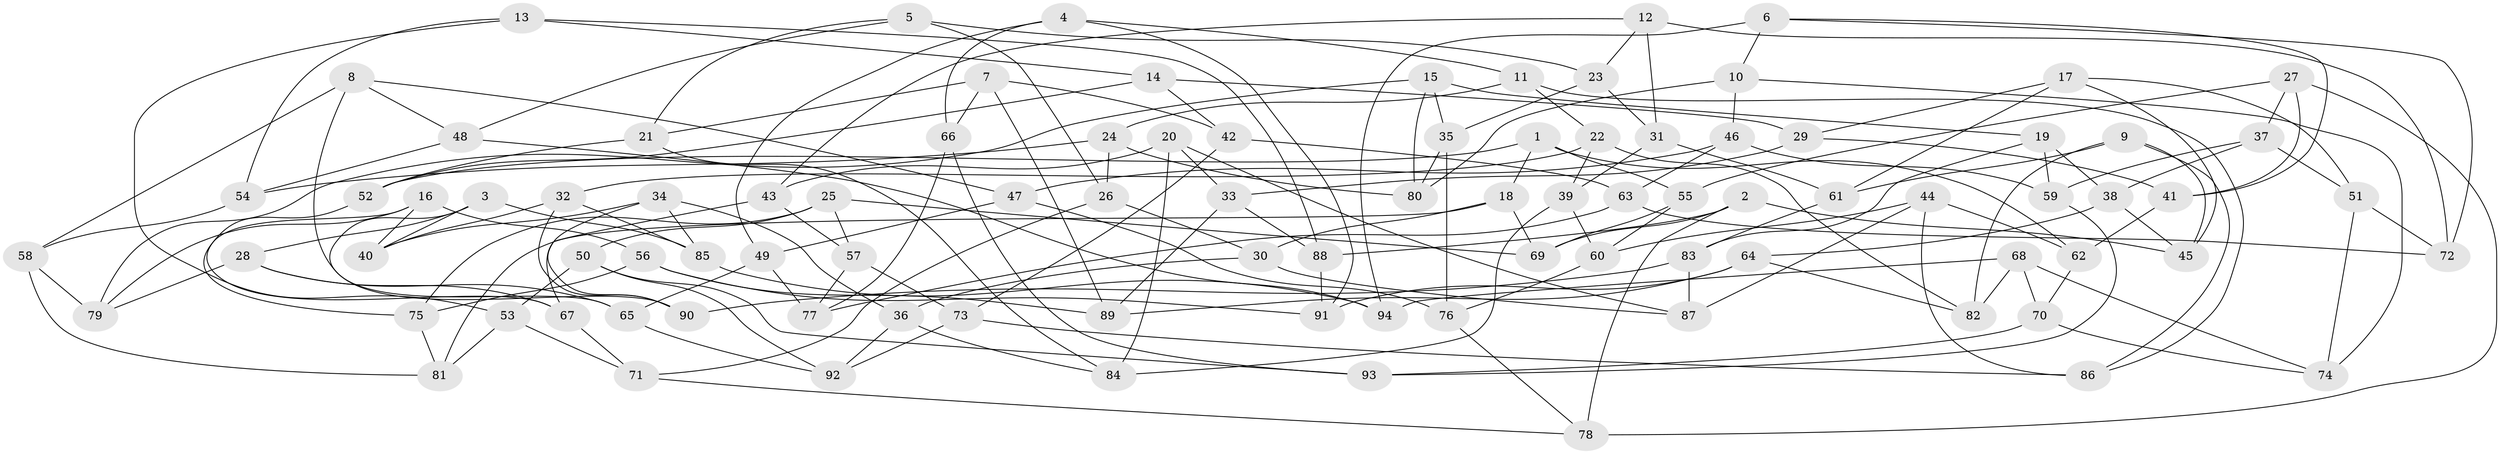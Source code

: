 // coarse degree distribution, {6: 0.38596491228070173, 4: 0.2982456140350877, 5: 0.2631578947368421, 3: 0.05263157894736842}
// Generated by graph-tools (version 1.1) at 2025/42/03/06/25 10:42:23]
// undirected, 94 vertices, 188 edges
graph export_dot {
graph [start="1"]
  node [color=gray90,style=filled];
  1;
  2;
  3;
  4;
  5;
  6;
  7;
  8;
  9;
  10;
  11;
  12;
  13;
  14;
  15;
  16;
  17;
  18;
  19;
  20;
  21;
  22;
  23;
  24;
  25;
  26;
  27;
  28;
  29;
  30;
  31;
  32;
  33;
  34;
  35;
  36;
  37;
  38;
  39;
  40;
  41;
  42;
  43;
  44;
  45;
  46;
  47;
  48;
  49;
  50;
  51;
  52;
  53;
  54;
  55;
  56;
  57;
  58;
  59;
  60;
  61;
  62;
  63;
  64;
  65;
  66;
  67;
  68;
  69;
  70;
  71;
  72;
  73;
  74;
  75;
  76;
  77;
  78;
  79;
  80;
  81;
  82;
  83;
  84;
  85;
  86;
  87;
  88;
  89;
  90;
  91;
  92;
  93;
  94;
  1 -- 18;
  1 -- 52;
  1 -- 62;
  1 -- 55;
  2 -- 78;
  2 -- 69;
  2 -- 45;
  2 -- 88;
  3 -- 65;
  3 -- 28;
  3 -- 85;
  3 -- 40;
  4 -- 66;
  4 -- 91;
  4 -- 11;
  4 -- 49;
  5 -- 21;
  5 -- 48;
  5 -- 26;
  5 -- 23;
  6 -- 10;
  6 -- 94;
  6 -- 72;
  6 -- 41;
  7 -- 66;
  7 -- 89;
  7 -- 42;
  7 -- 21;
  8 -- 90;
  8 -- 47;
  8 -- 48;
  8 -- 58;
  9 -- 82;
  9 -- 61;
  9 -- 86;
  9 -- 45;
  10 -- 80;
  10 -- 74;
  10 -- 46;
  11 -- 86;
  11 -- 22;
  11 -- 24;
  12 -- 23;
  12 -- 43;
  12 -- 31;
  12 -- 72;
  13 -- 54;
  13 -- 14;
  13 -- 53;
  13 -- 88;
  14 -- 42;
  14 -- 52;
  14 -- 29;
  15 -- 35;
  15 -- 19;
  15 -- 79;
  15 -- 80;
  16 -- 75;
  16 -- 56;
  16 -- 79;
  16 -- 40;
  17 -- 51;
  17 -- 61;
  17 -- 45;
  17 -- 29;
  18 -- 81;
  18 -- 69;
  18 -- 30;
  19 -- 38;
  19 -- 59;
  19 -- 83;
  20 -- 43;
  20 -- 87;
  20 -- 84;
  20 -- 33;
  21 -- 52;
  21 -- 84;
  22 -- 82;
  22 -- 39;
  22 -- 32;
  23 -- 35;
  23 -- 31;
  24 -- 80;
  24 -- 26;
  24 -- 54;
  25 -- 57;
  25 -- 69;
  25 -- 50;
  25 -- 75;
  26 -- 71;
  26 -- 30;
  27 -- 55;
  27 -- 78;
  27 -- 37;
  27 -- 41;
  28 -- 79;
  28 -- 67;
  28 -- 65;
  29 -- 33;
  29 -- 41;
  30 -- 36;
  30 -- 87;
  31 -- 61;
  31 -- 39;
  32 -- 90;
  32 -- 40;
  32 -- 85;
  33 -- 88;
  33 -- 89;
  34 -- 40;
  34 -- 85;
  34 -- 90;
  34 -- 36;
  35 -- 76;
  35 -- 80;
  36 -- 84;
  36 -- 92;
  37 -- 38;
  37 -- 59;
  37 -- 51;
  38 -- 64;
  38 -- 45;
  39 -- 84;
  39 -- 60;
  41 -- 62;
  42 -- 63;
  42 -- 73;
  43 -- 57;
  43 -- 67;
  44 -- 62;
  44 -- 60;
  44 -- 86;
  44 -- 87;
  46 -- 59;
  46 -- 47;
  46 -- 63;
  47 -- 76;
  47 -- 49;
  48 -- 54;
  48 -- 94;
  49 -- 65;
  49 -- 77;
  50 -- 93;
  50 -- 53;
  50 -- 92;
  51 -- 72;
  51 -- 74;
  52 -- 67;
  53 -- 71;
  53 -- 81;
  54 -- 58;
  55 -- 69;
  55 -- 60;
  56 -- 75;
  56 -- 91;
  56 -- 89;
  57 -- 77;
  57 -- 73;
  58 -- 79;
  58 -- 81;
  59 -- 93;
  60 -- 76;
  61 -- 83;
  62 -- 70;
  63 -- 77;
  63 -- 72;
  64 -- 89;
  64 -- 82;
  64 -- 91;
  65 -- 92;
  66 -- 77;
  66 -- 93;
  67 -- 71;
  68 -- 82;
  68 -- 70;
  68 -- 94;
  68 -- 74;
  70 -- 74;
  70 -- 93;
  71 -- 78;
  73 -- 92;
  73 -- 86;
  75 -- 81;
  76 -- 78;
  83 -- 90;
  83 -- 87;
  85 -- 94;
  88 -- 91;
}
